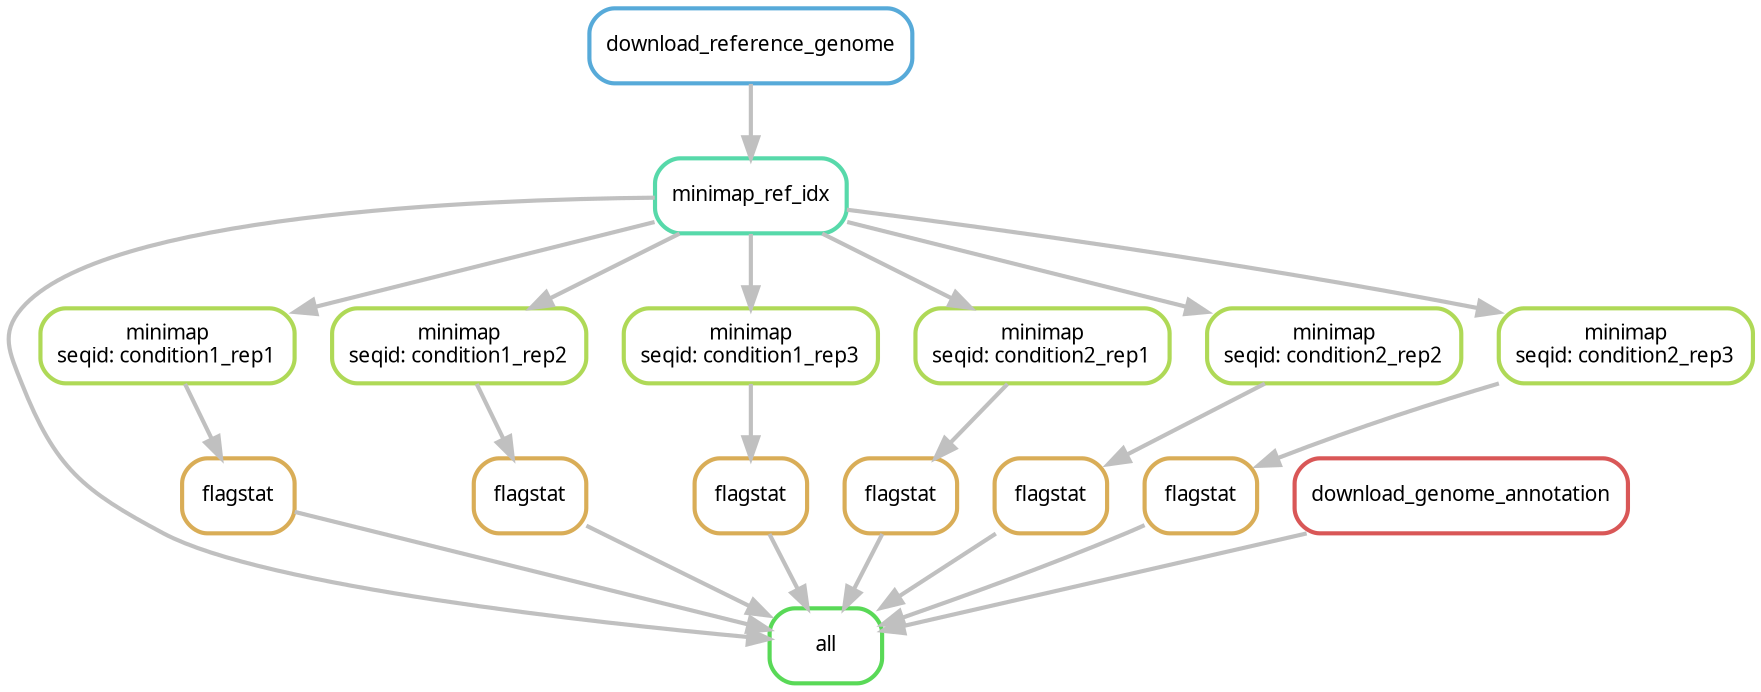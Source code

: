 digraph snakemake_dag {
    graph[bgcolor=white, margin=0];
    node[shape=box, style=rounded, fontname=sans,                 fontsize=10, penwidth=2];
    edge[penwidth=2, color=grey];
	0[label = "all", color = "0.33 0.6 0.85", style="rounded"];
	1[label = "flagstat", color = "0.11 0.6 0.85", style="rounded"];
	2[label = "minimap\nseqid: condition1_rep1", color = "0.22 0.6 0.85", style="rounded"];
	3[label = "minimap_ref_idx", color = "0.44 0.6 0.85", style="rounded"];
	4[label = "download_reference_genome", color = "0.56 0.6 0.85", style="rounded"];
	5[label = "flagstat", color = "0.11 0.6 0.85", style="rounded"];
	6[label = "minimap\nseqid: condition1_rep2", color = "0.22 0.6 0.85", style="rounded"];
	7[label = "flagstat", color = "0.11 0.6 0.85", style="rounded"];
	8[label = "minimap\nseqid: condition1_rep3", color = "0.22 0.6 0.85", style="rounded"];
	9[label = "flagstat", color = "0.11 0.6 0.85", style="rounded"];
	10[label = "minimap\nseqid: condition2_rep1", color = "0.22 0.6 0.85", style="rounded"];
	11[label = "flagstat", color = "0.11 0.6 0.85", style="rounded"];
	12[label = "minimap\nseqid: condition2_rep2", color = "0.22 0.6 0.85", style="rounded"];
	13[label = "flagstat", color = "0.11 0.6 0.85", style="rounded"];
	14[label = "minimap\nseqid: condition2_rep3", color = "0.22 0.6 0.85", style="rounded"];
	15[label = "download_genome_annotation", color = "0.00 0.6 0.85", style="rounded"];
	1 -> 0
	5 -> 0
	7 -> 0
	9 -> 0
	11 -> 0
	13 -> 0
	3 -> 0
	15 -> 0
	2 -> 1
	3 -> 2
	4 -> 3
	6 -> 5
	3 -> 6
	8 -> 7
	3 -> 8
	10 -> 9
	3 -> 10
	12 -> 11
	3 -> 12
	14 -> 13
	3 -> 14
}            
